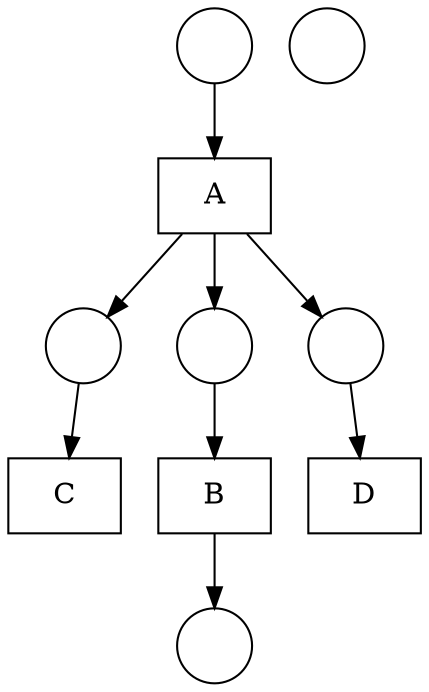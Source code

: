 digraph "Fittest net" {
	node [shape=box]
	A [label=A]
	D [label=D]
	B [label=B]
	C [label=C]
	node [shape=circle]
	1 [label=" "]
	2 [label=" "]
	3 [label=" "]
	4 [label=" "]
	5 [label=" "]
	6 [label=" "]
	1 -> A
	A -> 4
	A -> 2
	A -> 3
	4 -> D
	3 -> B
	B -> 5
	2 -> C
}
